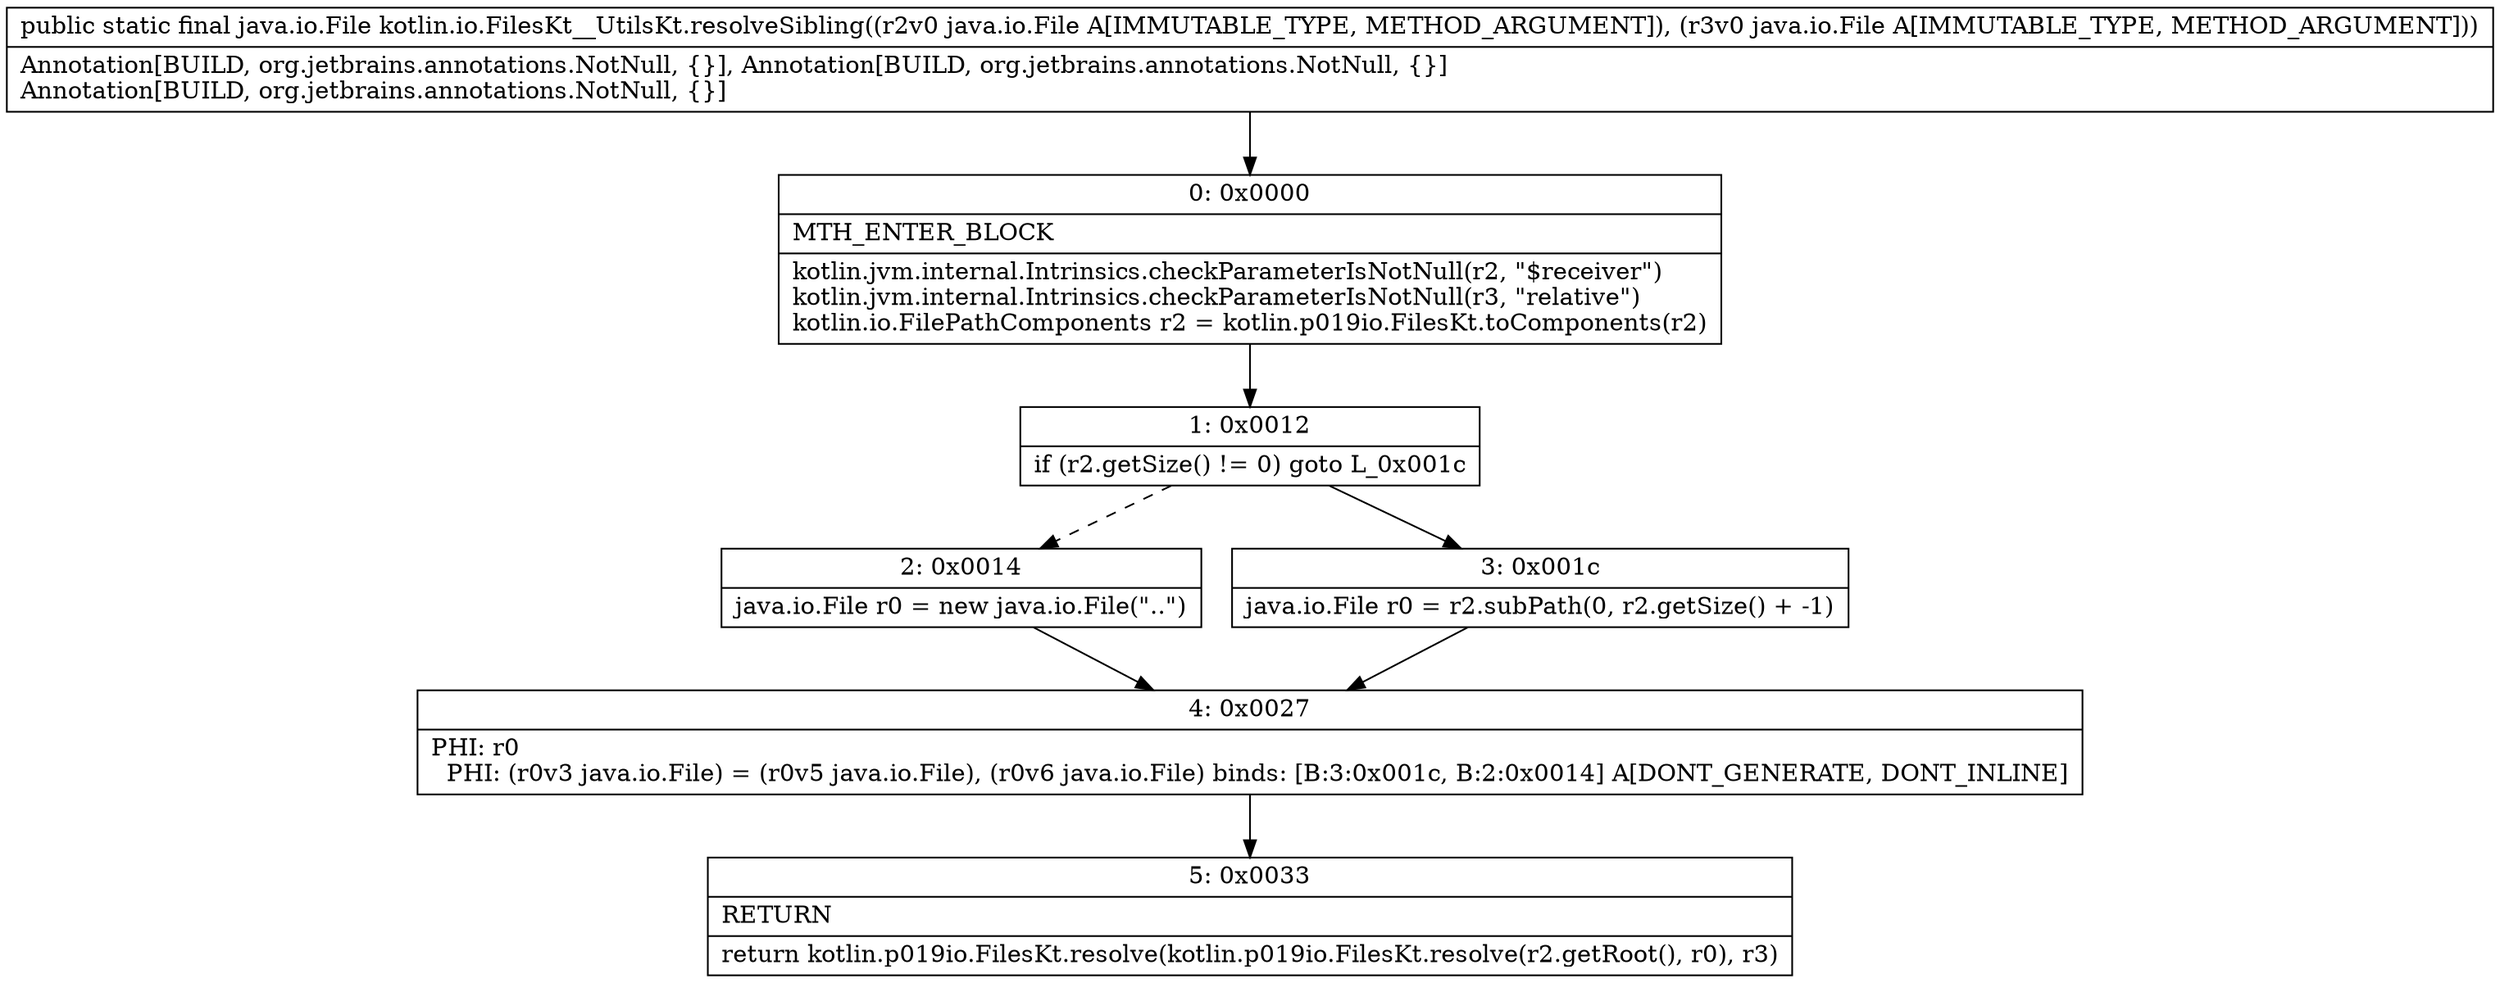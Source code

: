 digraph "CFG forkotlin.io.FilesKt__UtilsKt.resolveSibling(Ljava\/io\/File;Ljava\/io\/File;)Ljava\/io\/File;" {
Node_0 [shape=record,label="{0\:\ 0x0000|MTH_ENTER_BLOCK\l|kotlin.jvm.internal.Intrinsics.checkParameterIsNotNull(r2, \"$receiver\")\lkotlin.jvm.internal.Intrinsics.checkParameterIsNotNull(r3, \"relative\")\lkotlin.io.FilePathComponents r2 = kotlin.p019io.FilesKt.toComponents(r2)\l}"];
Node_1 [shape=record,label="{1\:\ 0x0012|if (r2.getSize() != 0) goto L_0x001c\l}"];
Node_2 [shape=record,label="{2\:\ 0x0014|java.io.File r0 = new java.io.File(\"..\")\l}"];
Node_3 [shape=record,label="{3\:\ 0x001c|java.io.File r0 = r2.subPath(0, r2.getSize() + \-1)\l}"];
Node_4 [shape=record,label="{4\:\ 0x0027|PHI: r0 \l  PHI: (r0v3 java.io.File) = (r0v5 java.io.File), (r0v6 java.io.File) binds: [B:3:0x001c, B:2:0x0014] A[DONT_GENERATE, DONT_INLINE]\l}"];
Node_5 [shape=record,label="{5\:\ 0x0033|RETURN\l|return kotlin.p019io.FilesKt.resolve(kotlin.p019io.FilesKt.resolve(r2.getRoot(), r0), r3)\l}"];
MethodNode[shape=record,label="{public static final java.io.File kotlin.io.FilesKt__UtilsKt.resolveSibling((r2v0 java.io.File A[IMMUTABLE_TYPE, METHOD_ARGUMENT]), (r3v0 java.io.File A[IMMUTABLE_TYPE, METHOD_ARGUMENT]))  | Annotation[BUILD, org.jetbrains.annotations.NotNull, \{\}], Annotation[BUILD, org.jetbrains.annotations.NotNull, \{\}]\lAnnotation[BUILD, org.jetbrains.annotations.NotNull, \{\}]\l}"];
MethodNode -> Node_0;
Node_0 -> Node_1;
Node_1 -> Node_2[style=dashed];
Node_1 -> Node_3;
Node_2 -> Node_4;
Node_3 -> Node_4;
Node_4 -> Node_5;
}

